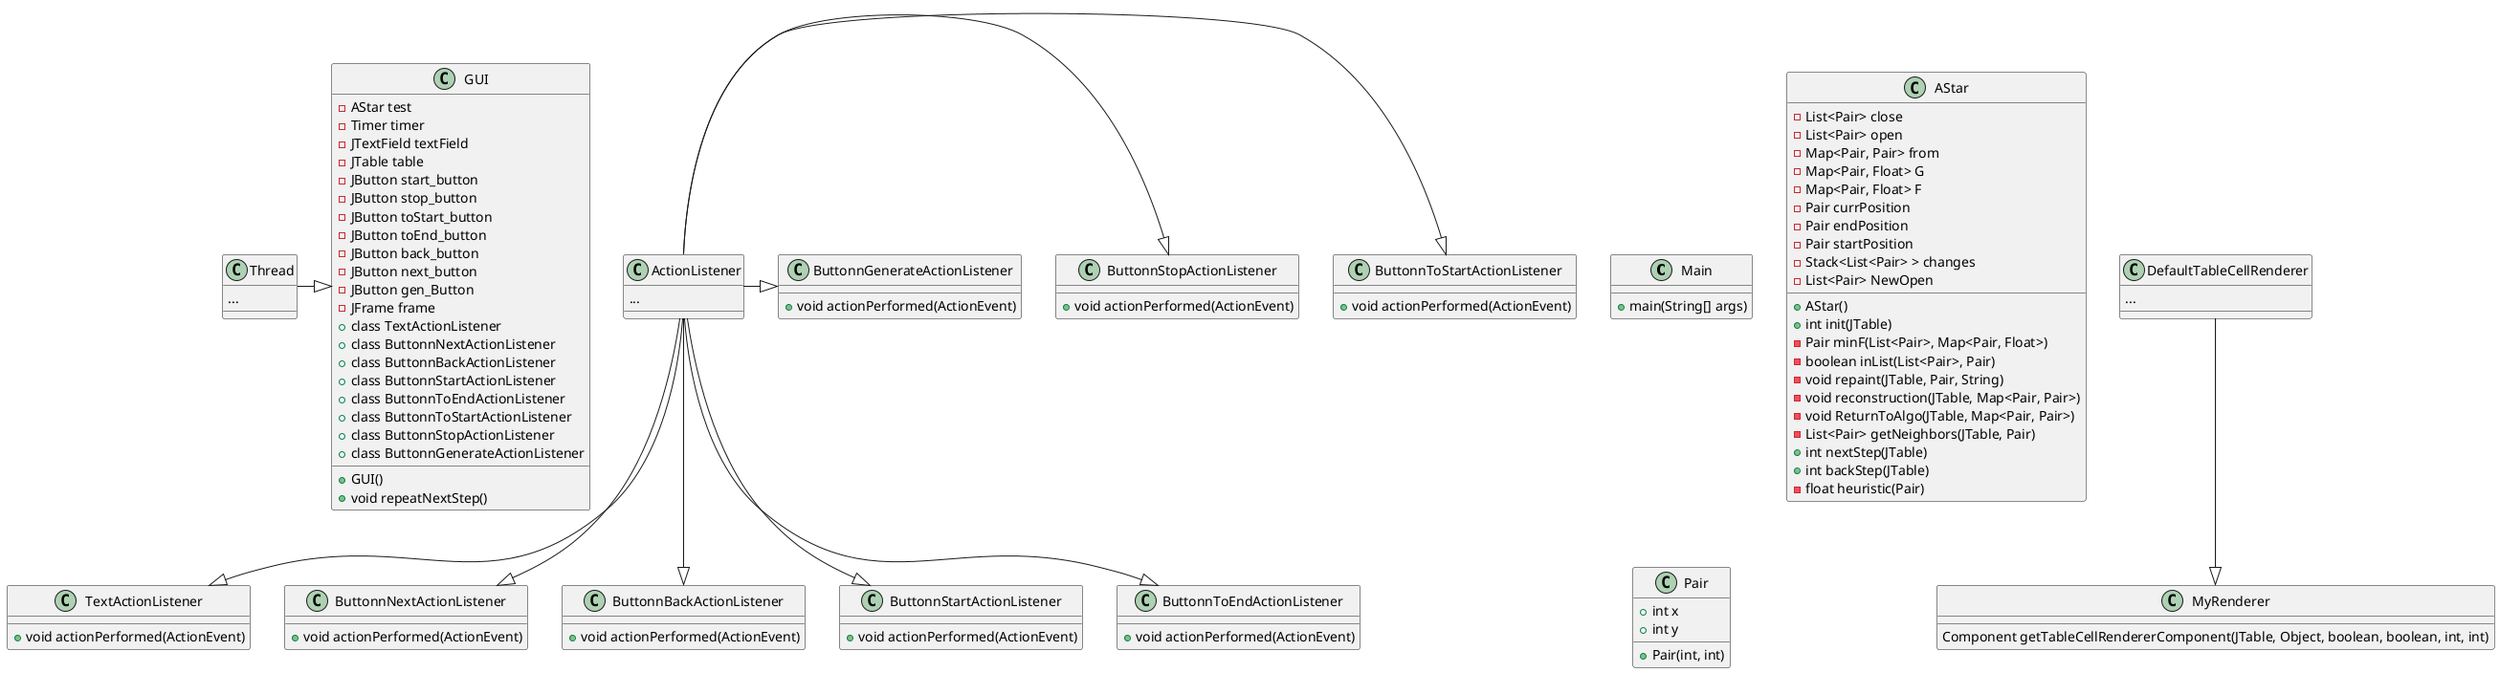 @startuml
'https://plantuml.com/class-diagram

class Main {
    +main(String[] args)
}
class GUI {
    -AStar test
    -Timer timer
    -JTextField textField
    -JTable table
    -JButton start_button
    -JButton stop_button
    -JButton toStart_button
    -JButton toEnd_button
    -JButton back_button
    -JButton next_button
    -JButton gen_Button
    -JFrame frame
    +class TextActionListener
    +class ButtonnNextActionListener
    +class ButtonnBackActionListener
    +class ButtonnStartActionListener
    +class ButtonnToEndActionListener
    +class ButtonnToStartActionListener
    +class ButtonnStopActionListener
    +class ButtonnGenerateActionListener
    +GUI()
    +void repeatNextStep()
}
class Thread {
    ...
}
Thread -|> GUI
class ActionListener {
    ...
}
class TextActionListener {
    +void actionPerformed(ActionEvent)
}
ActionListener --|> TextActionListener
class ButtonnNextActionListener {
    +void actionPerformed(ActionEvent)
}
ActionListener --|> ButtonnNextActionListener
class ButtonnBackActionListener {
    +void actionPerformed(ActionEvent)
}
ActionListener --|> ButtonnBackActionListener
class ButtonnStartActionListener {
    +void actionPerformed(ActionEvent)
}
ActionListener --|> ButtonnStartActionListener
class ButtonnToEndActionListener {
    +void actionPerformed(ActionEvent)
}
ActionListener --|> ButtonnToEndActionListener
class ButtonnToStartActionListener {
    +void actionPerformed(ActionEvent)
}
ActionListener -|> ButtonnToStartActionListener
class ButtonnStopActionListener {
    +void actionPerformed(ActionEvent)
}
ActionListener -|> ButtonnStopActionListener
class ButtonnGenerateActionListener {
    +void actionPerformed(ActionEvent)
}
ActionListener -|> ButtonnGenerateActionListener
class AStar {
    -List<Pair> close
    -List<Pair> open
    -Map<Pair, Pair> from
    -Map<Pair, Float> G
    -Map<Pair, Float> F
    -Pair currPosition
    -Pair endPosition
    -Pair startPosition
    -Stack<List<Pair> > changes
    -List<Pair> NewOpen
    +AStar()
    +int init(JTable)
    -Pair minF(List<Pair>, Map<Pair, Float>)
    -boolean inList(List<Pair>, Pair)
    -void repaint(JTable, Pair, String)
    -void reconstruction(JTable, Map<Pair, Pair>)
    -void ReturnToAlgo(JTable, Map<Pair, Pair>)
    -List<Pair> getNeighbors(JTable, Pair)
    +int nextStep(JTable)
    +int backStep(JTable)
    -float heuristic(Pair)
}
class Pair {
    +int x
    +int y
    +Pair(int, int)
}
class MyRenderer {
    Component getTableCellRendererComponent(JTable, Object, boolean, boolean, int, int)
}
class DefaultTableCellRenderer {
    ...
}
DefaultTableCellRenderer --|> MyRenderer

@enduml